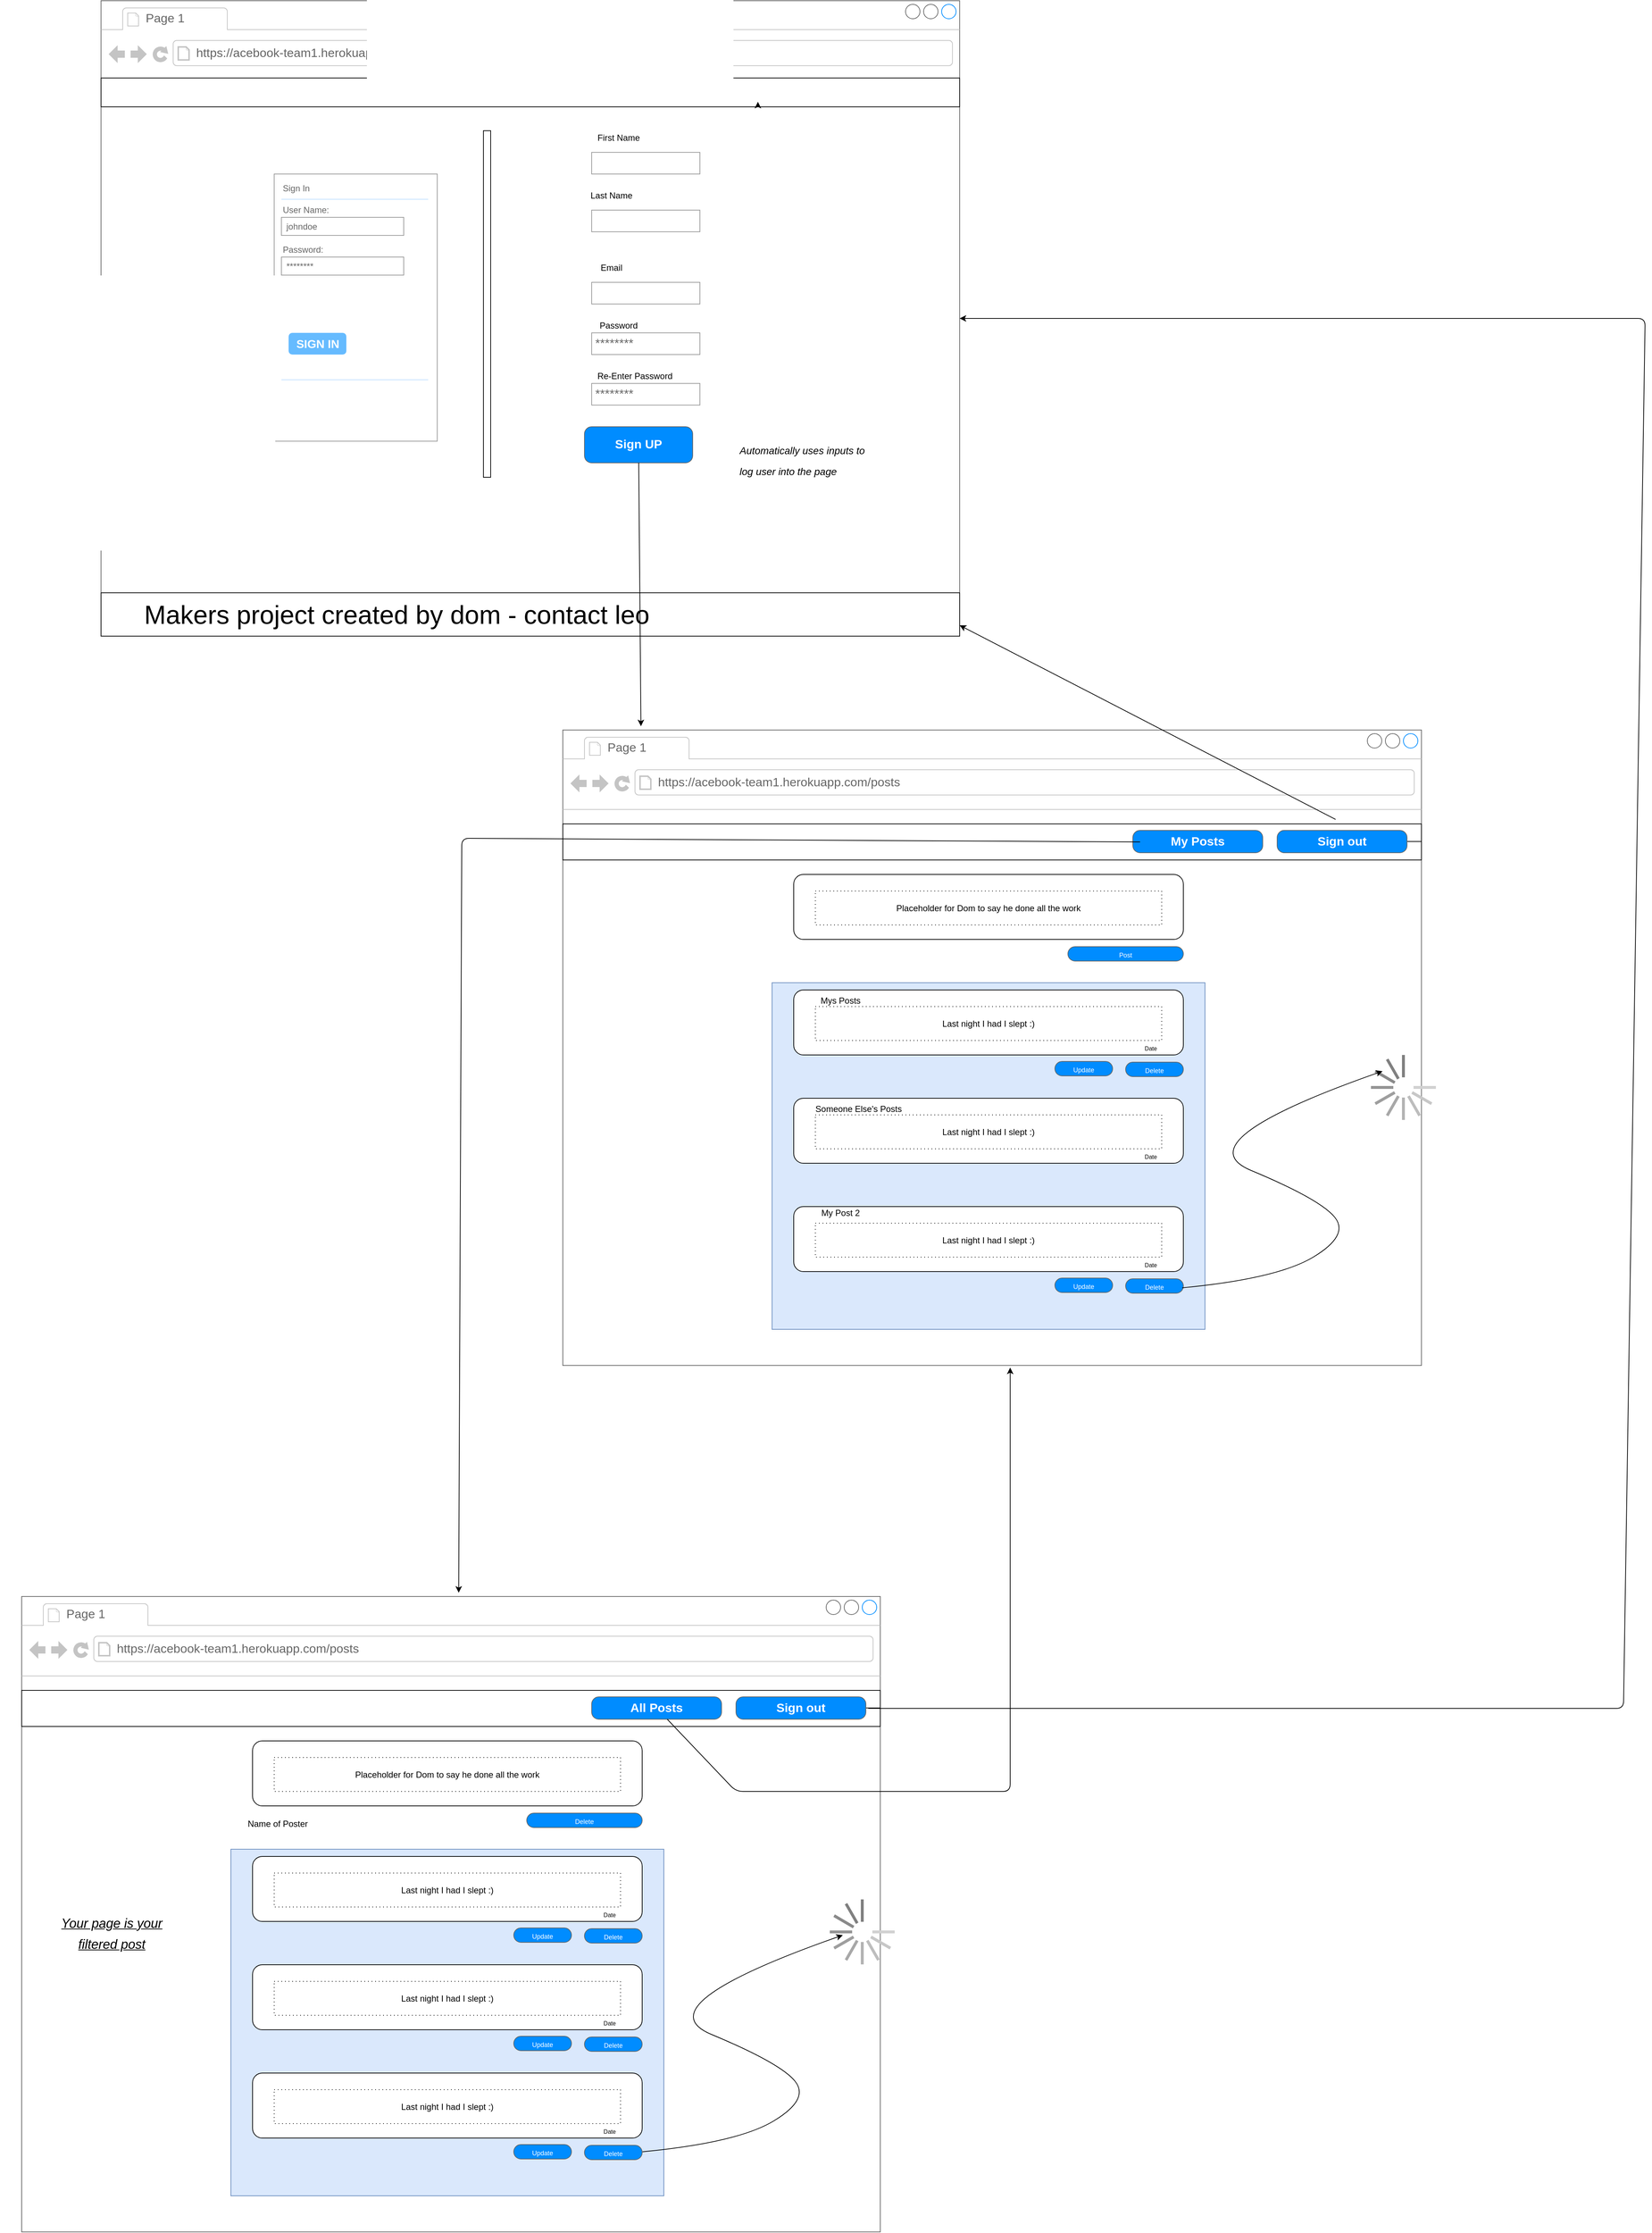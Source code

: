 <mxfile version="14.6.3" type="github" pages="3">
  <diagram id="piDafpqhtRUU5qUU-vj8" name="Page-1">
    <mxGraphModel dx="4038" dy="3176" grid="1" gridSize="10" guides="1" tooltips="1" connect="1" arrows="1" fold="1" page="1" pageScale="1" pageWidth="827" pageHeight="1169" math="0" shadow="0">
      <root>
        <mxCell id="0" />
        <mxCell id="1" parent="0" />
        <mxCell id="fRU2j8EBehlVzUUTuP8I-1" value="" style="strokeWidth=1;shadow=0;dashed=0;align=center;html=1;shape=mxgraph.mockup.containers.browserWindow;rSize=0;strokeColor=#666666;strokeColor2=#008cff;strokeColor3=#c4c4c4;mainText=,;recursiveResize=0;" parent="1" vertex="1">
          <mxGeometry x="-740" y="40" width="1190" height="880" as="geometry" />
        </mxCell>
        <mxCell id="fRU2j8EBehlVzUUTuP8I-2" value="Page 1" style="strokeWidth=1;shadow=0;dashed=0;align=center;html=1;shape=mxgraph.mockup.containers.anchor;fontSize=17;fontColor=#666666;align=left;" parent="fRU2j8EBehlVzUUTuP8I-1" vertex="1">
          <mxGeometry x="60" y="12" width="110" height="26" as="geometry" />
        </mxCell>
        <mxCell id="fRU2j8EBehlVzUUTuP8I-3" value="https://acebook-team1.herokuapp.com/" style="strokeWidth=1;shadow=0;dashed=0;align=center;html=1;shape=mxgraph.mockup.containers.anchor;rSize=0;fontSize=17;fontColor=#666666;align=left;" parent="fRU2j8EBehlVzUUTuP8I-1" vertex="1">
          <mxGeometry x="130" y="60" width="380" height="26" as="geometry" />
        </mxCell>
        <mxCell id="CFOayzsdlFsaBHZP5Y8I-3" value="Sign UP" style="strokeWidth=1;shadow=0;dashed=0;align=center;html=1;shape=mxgraph.mockup.buttons.button;strokeColor=#666666;fontColor=#ffffff;mainText=;buttonStyle=round;fontSize=17;fontStyle=1;fillColor=#008cff;whiteSpace=wrap;" parent="fRU2j8EBehlVzUUTuP8I-1" vertex="1">
          <mxGeometry x="670" y="590" width="150" height="50" as="geometry" />
        </mxCell>
        <mxCell id="RZg17rNPpEWOnXjQHNOh-81" value="Already a user?" style="text;html=1;strokeColor=none;fillColor=none;align=center;verticalAlign=middle;whiteSpace=wrap;rounded=0;" parent="fRU2j8EBehlVzUUTuP8I-1" vertex="1">
          <mxGeometry x="840" y="117" width="300" height="20" as="geometry" />
        </mxCell>
        <mxCell id="RZg17rNPpEWOnXjQHNOh-105" value="&lt;h1&gt;&lt;span style=&quot;font-weight: normal&quot;&gt;&lt;font style=&quot;font-size: 14px&quot;&gt;&lt;i&gt;Automatically uses inputs to log user into the page&lt;/i&gt;&lt;/font&gt;&lt;/span&gt;&lt;br&gt;&lt;/h1&gt;" style="text;html=1;strokeColor=none;fillColor=none;spacing=5;spacingTop=-20;whiteSpace=wrap;overflow=hidden;rounded=0;dashed=1;dashPattern=1 4;" parent="fRU2j8EBehlVzUUTuP8I-1" vertex="1">
          <mxGeometry x="880" y="600" width="190" height="70" as="geometry" />
        </mxCell>
        <mxCell id="-np3r3axFg-yWHaMXyCH-3" value="" style="rounded=0;whiteSpace=wrap;html=1;" vertex="1" parent="fRU2j8EBehlVzUUTuP8I-1">
          <mxGeometry y="820" width="1190" height="60" as="geometry" />
        </mxCell>
        <mxCell id="-np3r3axFg-yWHaMXyCH-4" value="&lt;font style=&quot;font-size: 36px&quot;&gt;Makers project created by dom - contact leo&lt;/font&gt;" style="text;html=1;strokeColor=none;fillColor=none;align=center;verticalAlign=middle;whiteSpace=wrap;rounded=0;" vertex="1" parent="fRU2j8EBehlVzUUTuP8I-1">
          <mxGeometry x="50" y="840" width="720" height="20" as="geometry" />
        </mxCell>
        <mxCell id="-np3r3axFg-yWHaMXyCH-5" value="" style="group" vertex="1" connectable="0" parent="fRU2j8EBehlVzUUTuP8I-1">
          <mxGeometry x="660" y="180" width="170" height="380" as="geometry" />
        </mxCell>
        <mxCell id="CFOayzsdlFsaBHZP5Y8I-2" value="********" style="strokeWidth=1;shadow=0;dashed=0;align=center;html=1;shape=mxgraph.mockup.forms.pwField;strokeColor=#999999;mainText=;align=left;fontColor=#666666;fontSize=17;spacingLeft=3;" parent="-np3r3axFg-yWHaMXyCH-5" vertex="1">
          <mxGeometry x="20" y="280" width="150" height="30" as="geometry" />
        </mxCell>
        <mxCell id="CFOayzsdlFsaBHZP5Y8I-5" value="" style="strokeWidth=1;shadow=0;dashed=0;align=center;html=1;shape=mxgraph.mockup.forms.pwField;strokeColor=#999999;mainText=;align=left;fontColor=#666666;fontSize=17;spacingLeft=3;" parent="-np3r3axFg-yWHaMXyCH-5" vertex="1">
          <mxGeometry x="20" y="210" width="150" height="30" as="geometry" />
        </mxCell>
        <mxCell id="CFOayzsdlFsaBHZP5Y8I-6" value="Email" style="text;html=1;strokeColor=none;fillColor=none;align=center;verticalAlign=middle;whiteSpace=wrap;rounded=0;" parent="-np3r3axFg-yWHaMXyCH-5" vertex="1">
          <mxGeometry y="180" width="95" height="20" as="geometry" />
        </mxCell>
        <mxCell id="CFOayzsdlFsaBHZP5Y8I-7" value="Password" style="text;html=1;strokeColor=none;fillColor=none;align=center;verticalAlign=middle;whiteSpace=wrap;rounded=0;" parent="-np3r3axFg-yWHaMXyCH-5" vertex="1">
          <mxGeometry x="10" y="260" width="95" height="20" as="geometry" />
        </mxCell>
        <mxCell id="CFOayzsdlFsaBHZP5Y8I-11" value="" style="strokeWidth=1;shadow=0;dashed=0;align=center;html=1;shape=mxgraph.mockup.forms.pwField;strokeColor=#999999;mainText=;align=left;fontColor=#666666;fontSize=17;spacingLeft=3;rotation=0;" parent="-np3r3axFg-yWHaMXyCH-5" vertex="1">
          <mxGeometry x="20" y="110" width="150" height="30" as="geometry" />
        </mxCell>
        <mxCell id="CFOayzsdlFsaBHZP5Y8I-12" value="Last Name" style="text;html=1;strokeColor=none;fillColor=none;align=center;verticalAlign=middle;whiteSpace=wrap;rounded=0;" parent="-np3r3axFg-yWHaMXyCH-5" vertex="1">
          <mxGeometry y="80" width="95" height="20" as="geometry" />
        </mxCell>
        <mxCell id="CFOayzsdlFsaBHZP5Y8I-9" value="" style="strokeWidth=1;shadow=0;dashed=0;align=center;html=1;shape=mxgraph.mockup.forms.pwField;strokeColor=#999999;mainText=;align=left;fontColor=#666666;fontSize=17;spacingLeft=3;" parent="-np3r3axFg-yWHaMXyCH-5" vertex="1">
          <mxGeometry x="20" y="30" width="150" height="30" as="geometry" />
        </mxCell>
        <mxCell id="CFOayzsdlFsaBHZP5Y8I-10" value="First Name" style="text;html=1;strokeColor=none;fillColor=none;align=center;verticalAlign=middle;whiteSpace=wrap;rounded=0;" parent="-np3r3axFg-yWHaMXyCH-5" vertex="1">
          <mxGeometry x="10" width="95" height="20" as="geometry" />
        </mxCell>
        <mxCell id="CFOayzsdlFsaBHZP5Y8I-15" value="********" style="strokeWidth=1;shadow=0;dashed=0;align=center;html=1;shape=mxgraph.mockup.forms.pwField;strokeColor=#999999;mainText=;align=left;fontColor=#666666;fontSize=17;spacingLeft=3;" parent="-np3r3axFg-yWHaMXyCH-5" vertex="1">
          <mxGeometry x="20" y="350" width="150" height="30" as="geometry" />
        </mxCell>
        <mxCell id="CFOayzsdlFsaBHZP5Y8I-16" value="Re-Enter Password" style="text;html=1;strokeColor=none;fillColor=none;align=center;verticalAlign=middle;whiteSpace=wrap;rounded=0;" parent="-np3r3axFg-yWHaMXyCH-5" vertex="1">
          <mxGeometry x="10" y="330" width="140" height="20" as="geometry" />
        </mxCell>
        <mxCell id="CFOayzsdlFsaBHZP5Y8I-14" style="edgeStyle=orthogonalEdgeStyle;rounded=0;orthogonalLoop=1;jettySize=auto;html=1;exitX=0.5;exitY=1;exitDx=0;exitDy=0;" parent="-np3r3axFg-yWHaMXyCH-5" source="CFOayzsdlFsaBHZP5Y8I-12" target="CFOayzsdlFsaBHZP5Y8I-12" edge="1">
          <mxGeometry relative="1" as="geometry" />
        </mxCell>
        <mxCell id="-np3r3axFg-yWHaMXyCH-9" value="" style="group" vertex="1" connectable="0" parent="fRU2j8EBehlVzUUTuP8I-1">
          <mxGeometry y="107" width="1190" height="40" as="geometry" />
        </mxCell>
        <mxCell id="-np3r3axFg-yWHaMXyCH-7" value="" style="rounded=0;whiteSpace=wrap;html=1;" vertex="1" parent="-np3r3axFg-yWHaMXyCH-9">
          <mxGeometry width="1190" height="40" as="geometry" />
        </mxCell>
        <mxCell id="-np3r3axFg-yWHaMXyCH-67" style="edgeStyle=orthogonalEdgeStyle;rounded=0;orthogonalLoop=1;jettySize=auto;html=1;exitX=0.75;exitY=1;exitDx=0;exitDy=0;entryX=0.765;entryY=0.825;entryDx=0;entryDy=0;entryPerimeter=0;" edge="1" parent="-np3r3axFg-yWHaMXyCH-9" source="-np3r3axFg-yWHaMXyCH-7" target="-np3r3axFg-yWHaMXyCH-7">
          <mxGeometry relative="1" as="geometry" />
        </mxCell>
        <mxCell id="-np3r3axFg-yWHaMXyCH-75" value="" style="strokeWidth=1;shadow=0;dashed=0;align=center;html=1;shape=mxgraph.mockup.forms.rrect;rSize=0;strokeColor=#999999;fillColor=#ffffff;" vertex="1" parent="fRU2j8EBehlVzUUTuP8I-1">
          <mxGeometry x="240" y="240" width="226" height="370" as="geometry" />
        </mxCell>
        <mxCell id="-np3r3axFg-yWHaMXyCH-76" value="Sign In" style="strokeWidth=1;shadow=0;dashed=0;align=center;html=1;shape=mxgraph.mockup.forms.anchor;fontSize=12;fontColor=#666666;align=left;resizeWidth=1;spacingLeft=0;" vertex="1" parent="-np3r3axFg-yWHaMXyCH-75">
          <mxGeometry width="113" height="20" relative="1" as="geometry">
            <mxPoint x="10" y="10" as="offset" />
          </mxGeometry>
        </mxCell>
        <mxCell id="-np3r3axFg-yWHaMXyCH-77" value="" style="shape=line;strokeColor=#ddeeff;strokeWidth=2;html=1;resizeWidth=1;" vertex="1" parent="-np3r3axFg-yWHaMXyCH-75">
          <mxGeometry width="203.4" height="10" relative="1" as="geometry">
            <mxPoint x="10" y="30" as="offset" />
          </mxGeometry>
        </mxCell>
        <mxCell id="-np3r3axFg-yWHaMXyCH-78" value="User Name:" style="strokeWidth=1;shadow=0;dashed=0;align=center;html=1;shape=mxgraph.mockup.forms.anchor;fontSize=12;fontColor=#666666;align=left;resizeWidth=1;spacingLeft=0;" vertex="1" parent="-np3r3axFg-yWHaMXyCH-75">
          <mxGeometry width="113" height="20" relative="1" as="geometry">
            <mxPoint x="10" y="40" as="offset" />
          </mxGeometry>
        </mxCell>
        <mxCell id="-np3r3axFg-yWHaMXyCH-79" value="johndoe" style="strokeWidth=1;shadow=0;dashed=0;align=center;html=1;shape=mxgraph.mockup.forms.rrect;rSize=0;strokeColor=#999999;fontColor=#666666;align=left;spacingLeft=5;resizeWidth=1;" vertex="1" parent="-np3r3axFg-yWHaMXyCH-75">
          <mxGeometry width="169.5" height="25" relative="1" as="geometry">
            <mxPoint x="10" y="60" as="offset" />
          </mxGeometry>
        </mxCell>
        <mxCell id="-np3r3axFg-yWHaMXyCH-80" value="Password:" style="strokeWidth=1;shadow=0;dashed=0;align=center;html=1;shape=mxgraph.mockup.forms.anchor;fontSize=12;fontColor=#666666;align=left;resizeWidth=1;spacingLeft=0;" vertex="1" parent="-np3r3axFg-yWHaMXyCH-75">
          <mxGeometry width="113" height="20" relative="1" as="geometry">
            <mxPoint x="10" y="95" as="offset" />
          </mxGeometry>
        </mxCell>
        <mxCell id="-np3r3axFg-yWHaMXyCH-81" value="********" style="strokeWidth=1;shadow=0;dashed=0;align=center;html=1;shape=mxgraph.mockup.forms.rrect;rSize=0;strokeColor=#999999;fontColor=#666666;align=left;spacingLeft=5;resizeWidth=1;" vertex="1" parent="-np3r3axFg-yWHaMXyCH-75">
          <mxGeometry width="169.5" height="25" relative="1" as="geometry">
            <mxPoint x="10" y="115" as="offset" />
          </mxGeometry>
        </mxCell>
        <mxCell id="-np3r3axFg-yWHaMXyCH-82" value="SIGN IN" style="strokeWidth=1;shadow=0;dashed=0;align=center;html=1;shape=mxgraph.mockup.forms.rrect;rSize=5;strokeColor=none;fontColor=#ffffff;fillColor=#66bbff;fontSize=16;fontStyle=1;" vertex="1" parent="-np3r3axFg-yWHaMXyCH-75">
          <mxGeometry y="1" width="80" height="30" relative="1" as="geometry">
            <mxPoint x="20" y="-150" as="offset" />
          </mxGeometry>
        </mxCell>
        <mxCell id="-np3r3axFg-yWHaMXyCH-83" value="" style="shape=line;strokeColor=#ddeeff;strokeWidth=2;html=1;resizeWidth=1;" vertex="1" parent="-np3r3axFg-yWHaMXyCH-75">
          <mxGeometry y="1" width="203.4" height="10" relative="1" as="geometry">
            <mxPoint x="10" y="-90" as="offset" />
          </mxGeometry>
        </mxCell>
        <mxCell id="-np3r3axFg-yWHaMXyCH-87" value="" style="rounded=0;whiteSpace=wrap;html=1;" vertex="1" parent="fRU2j8EBehlVzUUTuP8I-1">
          <mxGeometry x="530" y="180" width="10" height="480" as="geometry" />
        </mxCell>
        <mxCell id="RZg17rNPpEWOnXjQHNOh-79" value="" style="endArrow=classic;html=1;entryX=0.091;entryY=-0.006;entryDx=0;entryDy=0;entryPerimeter=0;" parent="1" source="CFOayzsdlFsaBHZP5Y8I-3" target="RZg17rNPpEWOnXjQHNOh-59" edge="1">
          <mxGeometry width="50" height="50" relative="1" as="geometry">
            <mxPoint x="600" y="750" as="sourcePoint" />
            <mxPoint x="90" y="1040" as="targetPoint" />
          </mxGeometry>
        </mxCell>
        <mxCell id="-np3r3axFg-yWHaMXyCH-17" value="" style="group" vertex="1" connectable="0" parent="1">
          <mxGeometry x="-100" y="1050" width="1190" height="880" as="geometry" />
        </mxCell>
        <mxCell id="RZg17rNPpEWOnXjQHNOh-59" value="" style="strokeWidth=1;shadow=0;dashed=0;align=center;html=1;shape=mxgraph.mockup.containers.browserWindow;rSize=0;strokeColor=#666666;strokeColor2=#008cff;strokeColor3=#c4c4c4;mainText=,;recursiveResize=0;" parent="-np3r3axFg-yWHaMXyCH-17" vertex="1">
          <mxGeometry width="1190" height="880" as="geometry" />
        </mxCell>
        <mxCell id="-np3r3axFg-yWHaMXyCH-16" value="" style="rounded=0;whiteSpace=wrap;html=1;fillColor=#dae8fc;strokeColor=#6c8ebf;" vertex="1" parent="RZg17rNPpEWOnXjQHNOh-59">
          <mxGeometry x="290" y="350" width="600" height="480" as="geometry" />
        </mxCell>
        <mxCell id="RZg17rNPpEWOnXjQHNOh-60" value="Page 1" style="strokeWidth=1;shadow=0;dashed=0;align=center;html=1;shape=mxgraph.mockup.containers.anchor;fontSize=17;fontColor=#666666;align=left;" parent="RZg17rNPpEWOnXjQHNOh-59" vertex="1">
          <mxGeometry x="60" y="12" width="110" height="26" as="geometry" />
        </mxCell>
        <mxCell id="RZg17rNPpEWOnXjQHNOh-61" value="https://acebook-team1.herokuapp.com/posts" style="strokeWidth=1;shadow=0;dashed=0;align=center;html=1;shape=mxgraph.mockup.containers.anchor;rSize=0;fontSize=17;fontColor=#666666;align=left;" parent="RZg17rNPpEWOnXjQHNOh-59" vertex="1">
          <mxGeometry x="130" y="60" width="380" height="26" as="geometry" />
        </mxCell>
        <mxCell id="RZg17rNPpEWOnXjQHNOh-71" style="edgeStyle=orthogonalEdgeStyle;rounded=0;orthogonalLoop=1;jettySize=auto;html=1;exitX=0.5;exitY=1;exitDx=0;exitDy=0;" parent="RZg17rNPpEWOnXjQHNOh-59" edge="1">
          <mxGeometry relative="1" as="geometry">
            <mxPoint x="697.5" y="217.0" as="sourcePoint" />
            <mxPoint x="697.5" y="217.0" as="targetPoint" />
          </mxGeometry>
        </mxCell>
        <mxCell id="RZg17rNPpEWOnXjQHNOh-103" value="&lt;span style=&quot;font-weight: normal&quot;&gt;&lt;font style=&quot;font-size: 9px&quot;&gt;Post&lt;br&gt;&lt;/font&gt;&lt;/span&gt;" style="strokeWidth=1;shadow=0;dashed=0;align=center;html=1;shape=mxgraph.mockup.buttons.button;strokeColor=#666666;fontColor=#ffffff;mainText=;buttonStyle=round;fontSize=17;fontStyle=1;fillColor=#008cff;whiteSpace=wrap;dashPattern=1 4;" parent="RZg17rNPpEWOnXjQHNOh-59" vertex="1">
          <mxGeometry x="700" y="300" width="160" height="20" as="geometry" />
        </mxCell>
        <mxCell id="RZg17rNPpEWOnXjQHNOh-130" value="" style="group" parent="RZg17rNPpEWOnXjQHNOh-59" vertex="1" connectable="0">
          <mxGeometry x="450" y="360" width="410" height="90" as="geometry" />
        </mxCell>
        <mxCell id="RZg17rNPpEWOnXjQHNOh-131" value="" style="rounded=1;whiteSpace=wrap;html=1;" parent="RZg17rNPpEWOnXjQHNOh-130" vertex="1">
          <mxGeometry x="-130" width="540" height="90" as="geometry" />
        </mxCell>
        <mxCell id="RZg17rNPpEWOnXjQHNOh-132" value="&lt;font style=&quot;font-size: 8px&quot;&gt;Date&lt;/font&gt;" style="text;html=1;strokeColor=none;fillColor=none;align=center;verticalAlign=middle;whiteSpace=wrap;rounded=0;" parent="RZg17rNPpEWOnXjQHNOh-130" vertex="1">
          <mxGeometry x="310" y="70" width="110" height="20" as="geometry" />
        </mxCell>
        <mxCell id="RZg17rNPpEWOnXjQHNOh-134" value="&lt;span&gt;Last night I had I slept :)&lt;/span&gt;" style="rounded=0;whiteSpace=wrap;html=1;dashed=1;dashPattern=1 4;" parent="RZg17rNPpEWOnXjQHNOh-130" vertex="1">
          <mxGeometry x="-100" y="23" width="480" height="47" as="geometry" />
        </mxCell>
        <mxCell id="RZg17rNPpEWOnXjQHNOh-135" value="&lt;span style=&quot;font-weight: normal&quot;&gt;&lt;font style=&quot;font-size: 9px&quot;&gt;Delete&lt;/font&gt;&lt;/span&gt;" style="strokeWidth=1;shadow=0;dashed=0;align=center;html=1;shape=mxgraph.mockup.buttons.button;strokeColor=#666666;fontColor=#ffffff;mainText=;buttonStyle=round;fontSize=17;fontStyle=1;fillColor=#008cff;whiteSpace=wrap;dashPattern=1 4;" parent="RZg17rNPpEWOnXjQHNOh-59" vertex="1">
          <mxGeometry x="780" y="460" width="80" height="20" as="geometry" />
        </mxCell>
        <mxCell id="RZg17rNPpEWOnXjQHNOh-136" value="&lt;span style=&quot;font-weight: normal&quot;&gt;&lt;font style=&quot;font-size: 9px&quot;&gt;Update&lt;/font&gt;&lt;/span&gt;" style="strokeWidth=1;shadow=0;dashed=0;align=center;html=1;shape=mxgraph.mockup.buttons.button;strokeColor=#666666;fontColor=#ffffff;mainText=;buttonStyle=round;fontSize=17;fontStyle=1;fillColor=#008cff;whiteSpace=wrap;dashPattern=1 4;" parent="RZg17rNPpEWOnXjQHNOh-59" vertex="1">
          <mxGeometry x="682" y="459" width="80" height="20" as="geometry" />
        </mxCell>
        <mxCell id="RZg17rNPpEWOnXjQHNOh-137" value="" style="group" parent="RZg17rNPpEWOnXjQHNOh-59" vertex="1" connectable="0">
          <mxGeometry x="450" y="510" width="410" height="90" as="geometry" />
        </mxCell>
        <mxCell id="RZg17rNPpEWOnXjQHNOh-138" value="" style="rounded=1;whiteSpace=wrap;html=1;" parent="RZg17rNPpEWOnXjQHNOh-137" vertex="1">
          <mxGeometry x="-130" width="540" height="90" as="geometry" />
        </mxCell>
        <mxCell id="RZg17rNPpEWOnXjQHNOh-139" value="&lt;font style=&quot;font-size: 8px&quot;&gt;Date&lt;/font&gt;" style="text;html=1;strokeColor=none;fillColor=none;align=center;verticalAlign=middle;whiteSpace=wrap;rounded=0;" parent="RZg17rNPpEWOnXjQHNOh-137" vertex="1">
          <mxGeometry x="310" y="70" width="110" height="20" as="geometry" />
        </mxCell>
        <mxCell id="RZg17rNPpEWOnXjQHNOh-141" value="&lt;span&gt;Last night I had I slept :)&lt;/span&gt;" style="rounded=0;whiteSpace=wrap;html=1;dashed=1;dashPattern=1 4;" parent="RZg17rNPpEWOnXjQHNOh-137" vertex="1">
          <mxGeometry x="-100" y="23" width="480" height="47" as="geometry" />
        </mxCell>
        <mxCell id="RZg17rNPpEWOnXjQHNOh-144" value="" style="group" parent="RZg17rNPpEWOnXjQHNOh-59" vertex="1" connectable="0">
          <mxGeometry x="450" y="660" width="410" height="90" as="geometry" />
        </mxCell>
        <mxCell id="RZg17rNPpEWOnXjQHNOh-145" value="" style="rounded=1;whiteSpace=wrap;html=1;" parent="RZg17rNPpEWOnXjQHNOh-144" vertex="1">
          <mxGeometry x="-130" width="540" height="90" as="geometry" />
        </mxCell>
        <mxCell id="RZg17rNPpEWOnXjQHNOh-146" value="&lt;font style=&quot;font-size: 8px&quot;&gt;Date&lt;/font&gt;" style="text;html=1;strokeColor=none;fillColor=none;align=center;verticalAlign=middle;whiteSpace=wrap;rounded=0;" parent="RZg17rNPpEWOnXjQHNOh-144" vertex="1">
          <mxGeometry x="310" y="70" width="110" height="20" as="geometry" />
        </mxCell>
        <mxCell id="RZg17rNPpEWOnXjQHNOh-148" value="&lt;span&gt;Last night I had I slept :)&lt;/span&gt;" style="rounded=0;whiteSpace=wrap;html=1;dashed=1;dashPattern=1 4;" parent="RZg17rNPpEWOnXjQHNOh-144" vertex="1">
          <mxGeometry x="-100" y="23" width="480" height="47" as="geometry" />
        </mxCell>
        <mxCell id="RZg17rNPpEWOnXjQHNOh-149" value="&lt;span style=&quot;font-weight: normal&quot;&gt;&lt;font style=&quot;font-size: 9px&quot;&gt;Delete&lt;/font&gt;&lt;/span&gt;" style="strokeWidth=1;shadow=0;dashed=0;align=center;html=1;shape=mxgraph.mockup.buttons.button;strokeColor=#666666;fontColor=#ffffff;mainText=;buttonStyle=round;fontSize=17;fontStyle=1;fillColor=#008cff;whiteSpace=wrap;dashPattern=1 4;" parent="RZg17rNPpEWOnXjQHNOh-59" vertex="1">
          <mxGeometry x="780" y="760" width="80" height="20" as="geometry" />
        </mxCell>
        <mxCell id="RZg17rNPpEWOnXjQHNOh-150" value="&lt;span style=&quot;font-weight: normal&quot;&gt;&lt;font style=&quot;font-size: 9px&quot;&gt;Update&lt;/font&gt;&lt;/span&gt;" style="strokeWidth=1;shadow=0;dashed=0;align=center;html=1;shape=mxgraph.mockup.buttons.button;strokeColor=#666666;fontColor=#ffffff;mainText=;buttonStyle=round;fontSize=17;fontStyle=1;fillColor=#008cff;whiteSpace=wrap;dashPattern=1 4;" parent="RZg17rNPpEWOnXjQHNOh-59" vertex="1">
          <mxGeometry x="682" y="759" width="80" height="20" as="geometry" />
        </mxCell>
        <mxCell id="RZg17rNPpEWOnXjQHNOh-208" value="" style="verticalLabelPosition=bottom;shadow=0;dashed=0;align=center;html=1;verticalAlign=top;strokeWidth=1;shape=mxgraph.mockup.misc.loading_circle_2;pointerEvents=1" parent="RZg17rNPpEWOnXjQHNOh-59" vertex="1">
          <mxGeometry x="1120" y="450" width="90" height="90" as="geometry" />
        </mxCell>
        <mxCell id="RZg17rNPpEWOnXjQHNOh-210" value="" style="curved=1;endArrow=classic;html=1;exitX=0.981;exitY=0.625;exitDx=0;exitDy=0;exitPerimeter=0;entryX=0.178;entryY=0.25;entryDx=0;entryDy=0;entryPerimeter=0;" parent="RZg17rNPpEWOnXjQHNOh-59" source="RZg17rNPpEWOnXjQHNOh-149" target="RZg17rNPpEWOnXjQHNOh-208" edge="1">
          <mxGeometry width="50" height="50" relative="1" as="geometry">
            <mxPoint x="860" y="370" as="sourcePoint" />
            <mxPoint x="910" y="320" as="targetPoint" />
            <Array as="points">
              <mxPoint x="990" y="760" />
              <mxPoint x="1090" y="700" />
              <mxPoint x="1050" y="650" />
              <mxPoint x="858" y="570" />
            </Array>
          </mxGeometry>
        </mxCell>
        <mxCell id="-np3r3axFg-yWHaMXyCH-10" value="" style="rounded=0;whiteSpace=wrap;html=1;" vertex="1" parent="RZg17rNPpEWOnXjQHNOh-59">
          <mxGeometry y="130" width="1190" height="50" as="geometry" />
        </mxCell>
        <mxCell id="-np3r3axFg-yWHaMXyCH-11" value="" style="endArrow=none;html=1;" edge="1" parent="RZg17rNPpEWOnXjQHNOh-59" source="-np3r3axFg-yWHaMXyCH-12" target="-np3r3axFg-yWHaMXyCH-10">
          <mxGeometry width="50" height="50" relative="1" as="geometry">
            <mxPoint x="770" y="144.715" as="sourcePoint" />
            <mxPoint x="-200" y="1050" as="targetPoint" />
            <Array as="points" />
          </mxGeometry>
        </mxCell>
        <mxCell id="-np3r3axFg-yWHaMXyCH-12" value="Sign out" style="strokeWidth=1;shadow=0;dashed=0;align=center;html=1;shape=mxgraph.mockup.buttons.button;strokeColor=#666666;fontColor=#ffffff;mainText=;buttonStyle=round;fontSize=17;fontStyle=1;fillColor=#008cff;whiteSpace=wrap;" vertex="1" parent="RZg17rNPpEWOnXjQHNOh-59">
          <mxGeometry x="990" y="139" width="180" height="31" as="geometry" />
        </mxCell>
        <mxCell id="-np3r3axFg-yWHaMXyCH-13" value="My Posts" style="strokeWidth=1;shadow=0;dashed=0;align=center;html=1;shape=mxgraph.mockup.buttons.button;strokeColor=#666666;fontColor=#ffffff;mainText=;buttonStyle=round;fontSize=17;fontStyle=1;fillColor=#008cff;whiteSpace=wrap;" vertex="1" parent="RZg17rNPpEWOnXjQHNOh-59">
          <mxGeometry x="790" y="139" width="180" height="31" as="geometry" />
        </mxCell>
        <mxCell id="RZg17rNPpEWOnXjQHNOh-100" value="" style="group" parent="RZg17rNPpEWOnXjQHNOh-59" vertex="1" connectable="0">
          <mxGeometry x="450" y="200" width="410" height="90" as="geometry" />
        </mxCell>
        <mxCell id="RZg17rNPpEWOnXjQHNOh-83" value="" style="rounded=1;whiteSpace=wrap;html=1;" parent="RZg17rNPpEWOnXjQHNOh-100" vertex="1">
          <mxGeometry x="-130" width="540" height="90" as="geometry" />
        </mxCell>
        <mxCell id="RZg17rNPpEWOnXjQHNOh-99" value="Placeholder for Dom to say he done all the work" style="rounded=0;whiteSpace=wrap;html=1;dashed=1;dashPattern=1 4;" parent="RZg17rNPpEWOnXjQHNOh-100" vertex="1">
          <mxGeometry x="-100" y="23" width="480" height="47" as="geometry" />
        </mxCell>
        <mxCell id="RZg17rNPpEWOnXjQHNOh-147" value="My Post 2" style="text;html=1;strokeColor=none;fillColor=none;align=center;verticalAlign=middle;whiteSpace=wrap;rounded=0;" parent="-np3r3axFg-yWHaMXyCH-17" vertex="1">
          <mxGeometry x="330" y="660" width="110" height="17" as="geometry" />
        </mxCell>
        <mxCell id="RZg17rNPpEWOnXjQHNOh-140" value="Someone Else&#39;s Posts" style="text;html=1;strokeColor=none;fillColor=none;align=center;verticalAlign=middle;whiteSpace=wrap;rounded=0;" parent="-np3r3axFg-yWHaMXyCH-17" vertex="1">
          <mxGeometry x="330" y="516" width="160" height="17" as="geometry" />
        </mxCell>
        <mxCell id="RZg17rNPpEWOnXjQHNOh-133" value="Mys Posts" style="text;html=1;strokeColor=none;fillColor=none;align=center;verticalAlign=middle;whiteSpace=wrap;rounded=0;" parent="-np3r3axFg-yWHaMXyCH-17" vertex="1">
          <mxGeometry x="330" y="366" width="110" height="17" as="geometry" />
        </mxCell>
        <mxCell id="RZg17rNPpEWOnXjQHNOh-202" value="" style="endArrow=classic;html=1;startArrow=none;entryX=0.509;entryY=-0.006;entryDx=0;entryDy=0;entryPerimeter=0;" parent="-np3r3axFg-yWHaMXyCH-17" edge="1" target="-np3r3axFg-yWHaMXyCH-20">
          <mxGeometry width="50" height="50" relative="1" as="geometry">
            <mxPoint x="800" y="155" as="sourcePoint" />
            <mxPoint x="-200" y="1050" as="targetPoint" />
            <Array as="points">
              <mxPoint x="-140" y="150" />
            </Array>
          </mxGeometry>
        </mxCell>
        <mxCell id="-np3r3axFg-yWHaMXyCH-19" value="" style="group" vertex="1" connectable="0" parent="1">
          <mxGeometry x="-880" y="2190" width="1240" height="880" as="geometry" />
        </mxCell>
        <mxCell id="-np3r3axFg-yWHaMXyCH-20" value="" style="strokeWidth=1;shadow=0;dashed=0;align=center;html=1;shape=mxgraph.mockup.containers.browserWindow;rSize=0;strokeColor=#666666;strokeColor2=#008cff;strokeColor3=#c4c4c4;mainText=,;recursiveResize=0;container=0;" vertex="1" parent="-np3r3axFg-yWHaMXyCH-19">
          <mxGeometry x="30" y="60" width="1190" height="880" as="geometry" />
        </mxCell>
        <mxCell id="-np3r3axFg-yWHaMXyCH-53" value="Name of Poster" style="text;html=1;strokeColor=none;fillColor=none;align=center;verticalAlign=middle;whiteSpace=wrap;rounded=0;" vertex="1" parent="-np3r3axFg-yWHaMXyCH-19">
          <mxGeometry x="330" y="660" width="110" height="17" as="geometry" />
        </mxCell>
        <mxCell id="-np3r3axFg-yWHaMXyCH-54" value="Name of Poster" style="text;html=1;strokeColor=none;fillColor=none;align=center;verticalAlign=middle;whiteSpace=wrap;rounded=0;" vertex="1" parent="-np3r3axFg-yWHaMXyCH-19">
          <mxGeometry x="330" y="516" width="110" height="17" as="geometry" />
        </mxCell>
        <mxCell id="-np3r3axFg-yWHaMXyCH-55" value="Name of Poster" style="text;html=1;strokeColor=none;fillColor=none;align=center;verticalAlign=middle;whiteSpace=wrap;rounded=0;" vertex="1" parent="-np3r3axFg-yWHaMXyCH-19">
          <mxGeometry x="330" y="366" width="110" height="17" as="geometry" />
        </mxCell>
        <mxCell id="-np3r3axFg-yWHaMXyCH-21" value="" style="rounded=0;whiteSpace=wrap;html=1;fillColor=#dae8fc;strokeColor=#6c8ebf;" vertex="1" parent="-np3r3axFg-yWHaMXyCH-19">
          <mxGeometry x="320" y="410" width="600" height="480" as="geometry" />
        </mxCell>
        <mxCell id="-np3r3axFg-yWHaMXyCH-22" value="Page 1" style="strokeWidth=1;shadow=0;dashed=0;align=center;html=1;shape=mxgraph.mockup.containers.anchor;fontSize=17;fontColor=#666666;align=left;" vertex="1" parent="-np3r3axFg-yWHaMXyCH-19">
          <mxGeometry x="90" y="72" width="110" height="26" as="geometry" />
        </mxCell>
        <mxCell id="-np3r3axFg-yWHaMXyCH-23" value="https://acebook-team1.herokuapp.com/posts" style="strokeWidth=1;shadow=0;dashed=0;align=center;html=1;shape=mxgraph.mockup.containers.anchor;rSize=0;fontSize=17;fontColor=#666666;align=left;" vertex="1" parent="-np3r3axFg-yWHaMXyCH-19">
          <mxGeometry x="160" y="120" width="380" height="26" as="geometry" />
        </mxCell>
        <mxCell id="-np3r3axFg-yWHaMXyCH-24" style="edgeStyle=orthogonalEdgeStyle;rounded=0;orthogonalLoop=1;jettySize=auto;html=1;exitX=0.5;exitY=1;exitDx=0;exitDy=0;" edge="1" parent="-np3r3axFg-yWHaMXyCH-19">
          <mxGeometry x="-860" y="2170" as="geometry">
            <mxPoint x="727.5" y="277.0" as="sourcePoint" />
            <mxPoint x="727.5" y="277.0" as="targetPoint" />
          </mxGeometry>
        </mxCell>
        <mxCell id="-np3r3axFg-yWHaMXyCH-25" value="&lt;span style=&quot;font-weight: normal&quot;&gt;&lt;font style=&quot;font-size: 9px&quot;&gt;Delete&lt;/font&gt;&lt;/span&gt;" style="strokeWidth=1;shadow=0;dashed=0;align=center;html=1;shape=mxgraph.mockup.buttons.button;strokeColor=#666666;fontColor=#ffffff;mainText=;buttonStyle=round;fontSize=17;fontStyle=1;fillColor=#008cff;whiteSpace=wrap;dashPattern=1 4;" vertex="1" parent="-np3r3axFg-yWHaMXyCH-19">
          <mxGeometry x="730" y="360" width="160" height="20" as="geometry" />
        </mxCell>
        <mxCell id="-np3r3axFg-yWHaMXyCH-26" value="" style="group" vertex="1" connectable="0" parent="-np3r3axFg-yWHaMXyCH-19">
          <mxGeometry x="480" y="420" width="410" height="90" as="geometry" />
        </mxCell>
        <mxCell id="-np3r3axFg-yWHaMXyCH-27" value="" style="rounded=1;whiteSpace=wrap;html=1;" vertex="1" parent="-np3r3axFg-yWHaMXyCH-26">
          <mxGeometry x="-130" width="540" height="90" as="geometry" />
        </mxCell>
        <mxCell id="-np3r3axFg-yWHaMXyCH-28" value="&lt;font style=&quot;font-size: 8px&quot;&gt;Date&lt;/font&gt;" style="text;html=1;strokeColor=none;fillColor=none;align=center;verticalAlign=middle;whiteSpace=wrap;rounded=0;" vertex="1" parent="-np3r3axFg-yWHaMXyCH-26">
          <mxGeometry x="310" y="70" width="110" height="20" as="geometry" />
        </mxCell>
        <mxCell id="-np3r3axFg-yWHaMXyCH-29" value="&lt;span&gt;Last night I had I slept :)&lt;/span&gt;" style="rounded=0;whiteSpace=wrap;html=1;dashed=1;dashPattern=1 4;" vertex="1" parent="-np3r3axFg-yWHaMXyCH-26">
          <mxGeometry x="-100" y="23" width="480" height="47" as="geometry" />
        </mxCell>
        <mxCell id="-np3r3axFg-yWHaMXyCH-30" value="&lt;span style=&quot;font-weight: normal&quot;&gt;&lt;font style=&quot;font-size: 9px&quot;&gt;Delete&lt;/font&gt;&lt;/span&gt;" style="strokeWidth=1;shadow=0;dashed=0;align=center;html=1;shape=mxgraph.mockup.buttons.button;strokeColor=#666666;fontColor=#ffffff;mainText=;buttonStyle=round;fontSize=17;fontStyle=1;fillColor=#008cff;whiteSpace=wrap;dashPattern=1 4;" vertex="1" parent="-np3r3axFg-yWHaMXyCH-19">
          <mxGeometry x="810" y="520" width="80" height="20" as="geometry" />
        </mxCell>
        <mxCell id="-np3r3axFg-yWHaMXyCH-31" value="&lt;span style=&quot;font-weight: normal&quot;&gt;&lt;font style=&quot;font-size: 9px&quot;&gt;Update&lt;/font&gt;&lt;/span&gt;" style="strokeWidth=1;shadow=0;dashed=0;align=center;html=1;shape=mxgraph.mockup.buttons.button;strokeColor=#666666;fontColor=#ffffff;mainText=;buttonStyle=round;fontSize=17;fontStyle=1;fillColor=#008cff;whiteSpace=wrap;dashPattern=1 4;" vertex="1" parent="-np3r3axFg-yWHaMXyCH-19">
          <mxGeometry x="712" y="519" width="80" height="20" as="geometry" />
        </mxCell>
        <mxCell id="-np3r3axFg-yWHaMXyCH-32" value="" style="group" vertex="1" connectable="0" parent="-np3r3axFg-yWHaMXyCH-19">
          <mxGeometry x="480" y="570" width="410" height="90" as="geometry" />
        </mxCell>
        <mxCell id="-np3r3axFg-yWHaMXyCH-33" value="" style="rounded=1;whiteSpace=wrap;html=1;" vertex="1" parent="-np3r3axFg-yWHaMXyCH-32">
          <mxGeometry x="-130" width="540" height="90" as="geometry" />
        </mxCell>
        <mxCell id="-np3r3axFg-yWHaMXyCH-34" value="&lt;font style=&quot;font-size: 8px&quot;&gt;Date&lt;/font&gt;" style="text;html=1;strokeColor=none;fillColor=none;align=center;verticalAlign=middle;whiteSpace=wrap;rounded=0;" vertex="1" parent="-np3r3axFg-yWHaMXyCH-32">
          <mxGeometry x="310" y="70" width="110" height="20" as="geometry" />
        </mxCell>
        <mxCell id="-np3r3axFg-yWHaMXyCH-35" value="&lt;span&gt;Last night I had I slept :)&lt;/span&gt;" style="rounded=0;whiteSpace=wrap;html=1;dashed=1;dashPattern=1 4;" vertex="1" parent="-np3r3axFg-yWHaMXyCH-32">
          <mxGeometry x="-100" y="23" width="480" height="47" as="geometry" />
        </mxCell>
        <mxCell id="-np3r3axFg-yWHaMXyCH-36" value="&lt;span style=&quot;font-weight: normal&quot;&gt;&lt;font style=&quot;font-size: 9px&quot;&gt;Delete&lt;/font&gt;&lt;/span&gt;" style="strokeWidth=1;shadow=0;dashed=0;align=center;html=1;shape=mxgraph.mockup.buttons.button;strokeColor=#666666;fontColor=#ffffff;mainText=;buttonStyle=round;fontSize=17;fontStyle=1;fillColor=#008cff;whiteSpace=wrap;dashPattern=1 4;" vertex="1" parent="-np3r3axFg-yWHaMXyCH-19">
          <mxGeometry x="810" y="670" width="80" height="20" as="geometry" />
        </mxCell>
        <mxCell id="-np3r3axFg-yWHaMXyCH-37" value="&lt;span style=&quot;font-weight: normal&quot;&gt;&lt;font style=&quot;font-size: 9px&quot;&gt;Update&lt;/font&gt;&lt;/span&gt;" style="strokeWidth=1;shadow=0;dashed=0;align=center;html=1;shape=mxgraph.mockup.buttons.button;strokeColor=#666666;fontColor=#ffffff;mainText=;buttonStyle=round;fontSize=17;fontStyle=1;fillColor=#008cff;whiteSpace=wrap;dashPattern=1 4;" vertex="1" parent="-np3r3axFg-yWHaMXyCH-19">
          <mxGeometry x="712" y="669" width="80" height="20" as="geometry" />
        </mxCell>
        <mxCell id="-np3r3axFg-yWHaMXyCH-38" value="" style="group" vertex="1" connectable="0" parent="-np3r3axFg-yWHaMXyCH-19">
          <mxGeometry x="480" y="720" width="410" height="90" as="geometry" />
        </mxCell>
        <mxCell id="-np3r3axFg-yWHaMXyCH-39" value="" style="rounded=1;whiteSpace=wrap;html=1;" vertex="1" parent="-np3r3axFg-yWHaMXyCH-38">
          <mxGeometry x="-130" width="540" height="90" as="geometry" />
        </mxCell>
        <mxCell id="-np3r3axFg-yWHaMXyCH-40" value="&lt;font style=&quot;font-size: 8px&quot;&gt;Date&lt;/font&gt;" style="text;html=1;strokeColor=none;fillColor=none;align=center;verticalAlign=middle;whiteSpace=wrap;rounded=0;" vertex="1" parent="-np3r3axFg-yWHaMXyCH-38">
          <mxGeometry x="310" y="70" width="110" height="20" as="geometry" />
        </mxCell>
        <mxCell id="-np3r3axFg-yWHaMXyCH-41" value="&lt;span&gt;Last night I had I slept :)&lt;/span&gt;" style="rounded=0;whiteSpace=wrap;html=1;dashed=1;dashPattern=1 4;" vertex="1" parent="-np3r3axFg-yWHaMXyCH-38">
          <mxGeometry x="-100" y="23" width="480" height="47" as="geometry" />
        </mxCell>
        <mxCell id="-np3r3axFg-yWHaMXyCH-42" value="&lt;span style=&quot;font-weight: normal&quot;&gt;&lt;font style=&quot;font-size: 9px&quot;&gt;Delete&lt;/font&gt;&lt;/span&gt;" style="strokeWidth=1;shadow=0;dashed=0;align=center;html=1;shape=mxgraph.mockup.buttons.button;strokeColor=#666666;fontColor=#ffffff;mainText=;buttonStyle=round;fontSize=17;fontStyle=1;fillColor=#008cff;whiteSpace=wrap;dashPattern=1 4;" vertex="1" parent="-np3r3axFg-yWHaMXyCH-19">
          <mxGeometry x="810" y="820" width="80" height="20" as="geometry" />
        </mxCell>
        <mxCell id="-np3r3axFg-yWHaMXyCH-43" value="&lt;span style=&quot;font-weight: normal&quot;&gt;&lt;font style=&quot;font-size: 9px&quot;&gt;Update&lt;/font&gt;&lt;/span&gt;" style="strokeWidth=1;shadow=0;dashed=0;align=center;html=1;shape=mxgraph.mockup.buttons.button;strokeColor=#666666;fontColor=#ffffff;mainText=;buttonStyle=round;fontSize=17;fontStyle=1;fillColor=#008cff;whiteSpace=wrap;dashPattern=1 4;" vertex="1" parent="-np3r3axFg-yWHaMXyCH-19">
          <mxGeometry x="712" y="819" width="80" height="20" as="geometry" />
        </mxCell>
        <mxCell id="-np3r3axFg-yWHaMXyCH-44" value="" style="verticalLabelPosition=bottom;shadow=0;dashed=0;align=center;html=1;verticalAlign=top;strokeWidth=1;shape=mxgraph.mockup.misc.loading_circle_2;pointerEvents=1" vertex="1" parent="-np3r3axFg-yWHaMXyCH-19">
          <mxGeometry x="1150" y="479.5" width="90" height="90" as="geometry" />
        </mxCell>
        <mxCell id="-np3r3axFg-yWHaMXyCH-46" value="" style="rounded=0;whiteSpace=wrap;html=1;" vertex="1" parent="-np3r3axFg-yWHaMXyCH-19">
          <mxGeometry x="30" y="190" width="1190" height="50" as="geometry" />
        </mxCell>
        <mxCell id="-np3r3axFg-yWHaMXyCH-47" value="" style="endArrow=none;html=1;" edge="1" parent="-np3r3axFg-yWHaMXyCH-19" source="-np3r3axFg-yWHaMXyCH-48" target="-np3r3axFg-yWHaMXyCH-46">
          <mxGeometry x="-860" y="2170" width="50" height="50" as="geometry">
            <mxPoint x="800" y="204.715" as="sourcePoint" />
            <mxPoint x="-170" y="1110" as="targetPoint" />
            <Array as="points" />
          </mxGeometry>
        </mxCell>
        <mxCell id="-np3r3axFg-yWHaMXyCH-48" value="Sign out" style="strokeWidth=1;shadow=0;dashed=0;align=center;html=1;shape=mxgraph.mockup.buttons.button;strokeColor=#666666;fontColor=#ffffff;mainText=;buttonStyle=round;fontSize=17;fontStyle=1;fillColor=#008cff;whiteSpace=wrap;" vertex="1" parent="-np3r3axFg-yWHaMXyCH-19">
          <mxGeometry x="1020" y="199" width="180" height="31" as="geometry" />
        </mxCell>
        <mxCell id="-np3r3axFg-yWHaMXyCH-49" value="All Posts" style="strokeWidth=1;shadow=0;dashed=0;align=center;html=1;shape=mxgraph.mockup.buttons.button;strokeColor=#666666;fontColor=#ffffff;mainText=;buttonStyle=round;fontSize=17;fontStyle=1;fillColor=#008cff;whiteSpace=wrap;" vertex="1" parent="-np3r3axFg-yWHaMXyCH-19">
          <mxGeometry x="820" y="199" width="180" height="31" as="geometry" />
        </mxCell>
        <mxCell id="-np3r3axFg-yWHaMXyCH-50" value="" style="group" vertex="1" connectable="0" parent="-np3r3axFg-yWHaMXyCH-19">
          <mxGeometry x="480" y="260" width="410" height="90" as="geometry" />
        </mxCell>
        <mxCell id="-np3r3axFg-yWHaMXyCH-51" value="" style="rounded=1;whiteSpace=wrap;html=1;" vertex="1" parent="-np3r3axFg-yWHaMXyCH-50">
          <mxGeometry x="-130" width="540" height="90" as="geometry" />
        </mxCell>
        <mxCell id="-np3r3axFg-yWHaMXyCH-52" value="Placeholder for Dom to say he done all the work" style="rounded=0;whiteSpace=wrap;html=1;dashed=1;dashPattern=1 4;" vertex="1" parent="-np3r3axFg-yWHaMXyCH-50">
          <mxGeometry x="-100" y="23" width="480" height="47" as="geometry" />
        </mxCell>
        <mxCell id="-np3r3axFg-yWHaMXyCH-58" value="&lt;h1&gt;&lt;font style=&quot;font-size: 18px ; font-weight: normal&quot;&gt;&lt;i&gt;&lt;u&gt;Your page is your filtered post&lt;/u&gt;&lt;/i&gt;&lt;/font&gt;&lt;/h1&gt;" style="text;html=1;strokeColor=none;fillColor=none;align=center;verticalAlign=middle;whiteSpace=wrap;rounded=0;" vertex="1" parent="-np3r3axFg-yWHaMXyCH-19">
          <mxGeometry x="70" y="459.5" width="170" height="130" as="geometry" />
        </mxCell>
        <mxCell id="-np3r3axFg-yWHaMXyCH-64" value="" style="curved=1;endArrow=classic;html=1;exitX=0.981;exitY=0.625;exitDx=0;exitDy=0;exitPerimeter=0;entryX=0.178;entryY=0.25;entryDx=0;entryDy=0;entryPerimeter=0;" edge="1" parent="-np3r3axFg-yWHaMXyCH-19">
          <mxGeometry width="50" height="50" relative="1" as="geometry">
            <mxPoint x="890.48" y="829" as="sourcePoint" />
            <mxPoint x="1168.02" y="529" as="targetPoint" />
            <Array as="points">
              <mxPoint x="1022" y="816.5" />
              <mxPoint x="1122" y="756.5" />
              <mxPoint x="1082" y="706.5" />
              <mxPoint x="890" y="626.5" />
            </Array>
          </mxGeometry>
        </mxCell>
        <mxCell id="-np3r3axFg-yWHaMXyCH-65" value="" style="endArrow=classic;html=1;" edge="1" parent="1" source="-np3r3axFg-yWHaMXyCH-49">
          <mxGeometry width="50" height="50" relative="1" as="geometry">
            <mxPoint x="340.0" y="2559.484" as="sourcePoint" />
            <mxPoint x="520" y="1933" as="targetPoint" />
            <Array as="points">
              <mxPoint x="140" y="2520" />
              <mxPoint x="520" y="2520" />
            </Array>
          </mxGeometry>
        </mxCell>
        <mxCell id="-np3r3axFg-yWHaMXyCH-66" value="" style="endArrow=classic;html=1;exitX=1.019;exitY=0.516;exitDx=0;exitDy=0;exitPerimeter=0;" edge="1" parent="1" source="-np3r3axFg-yWHaMXyCH-48" target="fRU2j8EBehlVzUUTuP8I-1">
          <mxGeometry width="50" height="50" relative="1" as="geometry">
            <mxPoint x="560" y="2030" as="sourcePoint" />
            <mxPoint x="1370" y="650" as="targetPoint" />
            <Array as="points">
              <mxPoint x="1370" y="2405" />
              <mxPoint x="1400" y="480" />
            </Array>
          </mxGeometry>
        </mxCell>
        <mxCell id="-np3r3axFg-yWHaMXyCH-88" value="" style="endArrow=classic;html=1;entryX=1;entryY=0.75;entryDx=0;entryDy=0;exitX=0.9;exitY=-0.123;exitDx=0;exitDy=0;exitPerimeter=0;" edge="1" parent="1" source="-np3r3axFg-yWHaMXyCH-10">
          <mxGeometry width="50" height="50" relative="1" as="geometry">
            <mxPoint x="1050" y="1198.0" as="sourcePoint" />
            <mxPoint x="450.0" y="905" as="targetPoint" />
            <Array as="points" />
          </mxGeometry>
        </mxCell>
      </root>
    </mxGraphModel>
  </diagram>
  <diagram id="KNB5S7gQFDJw3jn4BaVH" name="Page-2">
    <mxGraphModel dx="946" dy="614" grid="1" gridSize="10" guides="1" tooltips="1" connect="1" arrows="1" fold="1" page="1" pageScale="1" pageWidth="827" pageHeight="1169" math="0" shadow="0">
      <root>
        <mxCell id="8nQKc0yFpOZ4MjRWKmC1-0" />
        <mxCell id="8nQKc0yFpOZ4MjRWKmC1-1" parent="8nQKc0yFpOZ4MjRWKmC1-0" />
      </root>
    </mxGraphModel>
  </diagram>
  <diagram id="P-uuLig9CYGVfjrqcIUK" name="Page-3">
    <mxGraphModel dx="946" dy="614" grid="1" gridSize="10" guides="1" tooltips="1" connect="1" arrows="1" fold="1" page="1" pageScale="1" pageWidth="827" pageHeight="1169" math="0" shadow="0">
      <root>
        <mxCell id="QsGwaEMwJw8wSICsJNUq-0" />
        <mxCell id="QsGwaEMwJw8wSICsJNUq-1" parent="QsGwaEMwJw8wSICsJNUq-0" />
      </root>
    </mxGraphModel>
  </diagram>
</mxfile>
